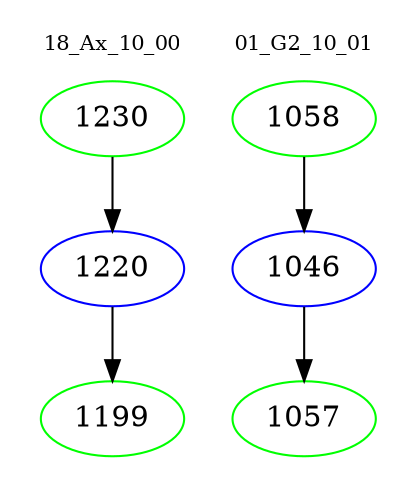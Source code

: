 digraph{
subgraph cluster_0 {
color = white
label = "18_Ax_10_00";
fontsize=10;
T0_1230 [label="1230", color="green"]
T0_1230 -> T0_1220 [color="black"]
T0_1220 [label="1220", color="blue"]
T0_1220 -> T0_1199 [color="black"]
T0_1199 [label="1199", color="green"]
}
subgraph cluster_1 {
color = white
label = "01_G2_10_01";
fontsize=10;
T1_1058 [label="1058", color="green"]
T1_1058 -> T1_1046 [color="black"]
T1_1046 [label="1046", color="blue"]
T1_1046 -> T1_1057 [color="black"]
T1_1057 [label="1057", color="green"]
}
}
